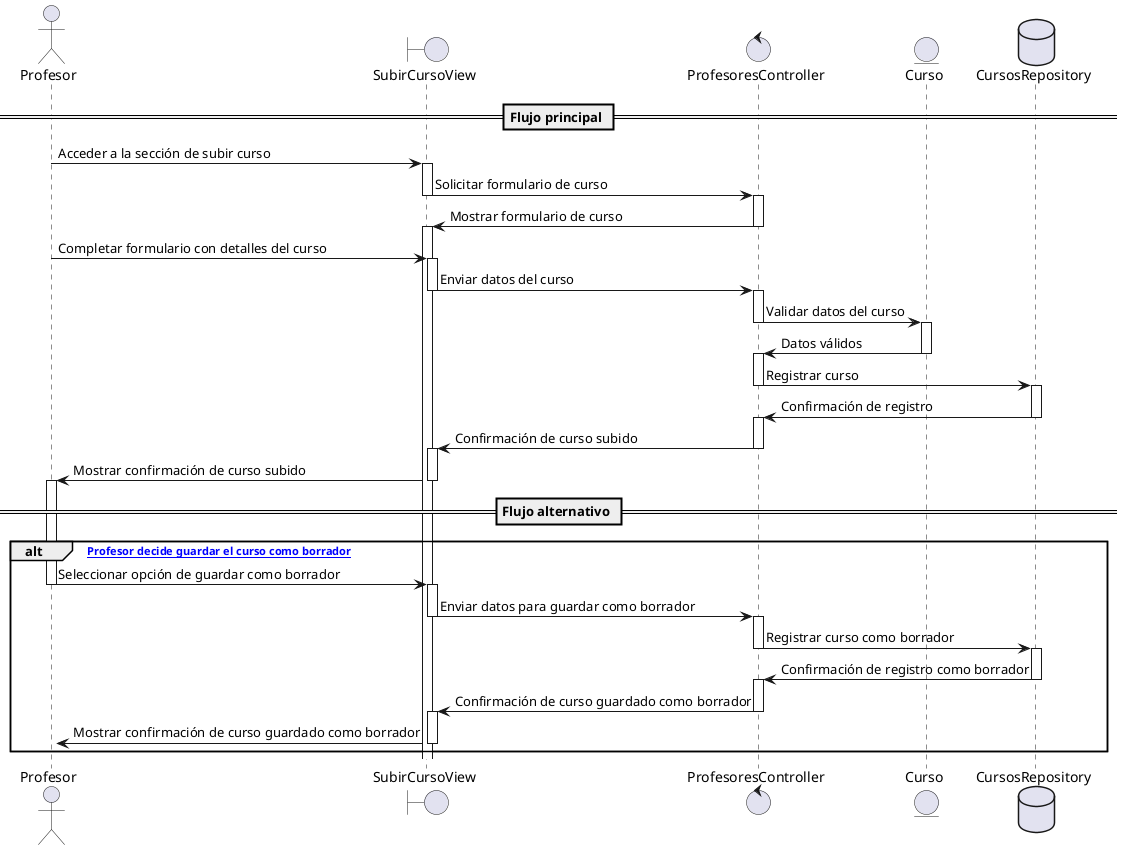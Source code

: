 @startuml
actor Profesor
boundary "SubirCursoView" as View
control "ProfesoresController" as Controller
entity "Curso" as Curso
database "CursosRepository" as Repository

== Flujo principal ==
Profesor -> View --++: Acceder a la sección de subir curso
View -> Controller --++: Solicitar formulario de curso
Controller -> View --++: Mostrar formulario de curso
Profesor -> View --++: Completar formulario con detalles del curso
View -> Controller --++: Enviar datos del curso
Controller -> Curso --++: Validar datos del curso
Curso -> Controller --++: Datos válidos
Controller -> Repository --++: Registrar curso
Repository -> Controller --++: Confirmación de registro
Controller -> View --++: Confirmación de curso subido
View -> Profesor --++: Mostrar confirmación de curso subido

== Flujo alternativo ==
alt [P Profesor decide guardar el curso como borrador]
    Profesor -> View --++: Seleccionar opción de guardar como borrador
    View -> Controller --++: Enviar datos para guardar como borrador
    Controller -> Repository --++: Registrar curso como borrador
    Repository -> Controller --++: Confirmación de registro como borrador
    Controller -> View --++: Confirmación de curso guardado como borrador
    View -> Profesor --++: Mostrar confirmación de curso guardado como borrador
end
@enduml
